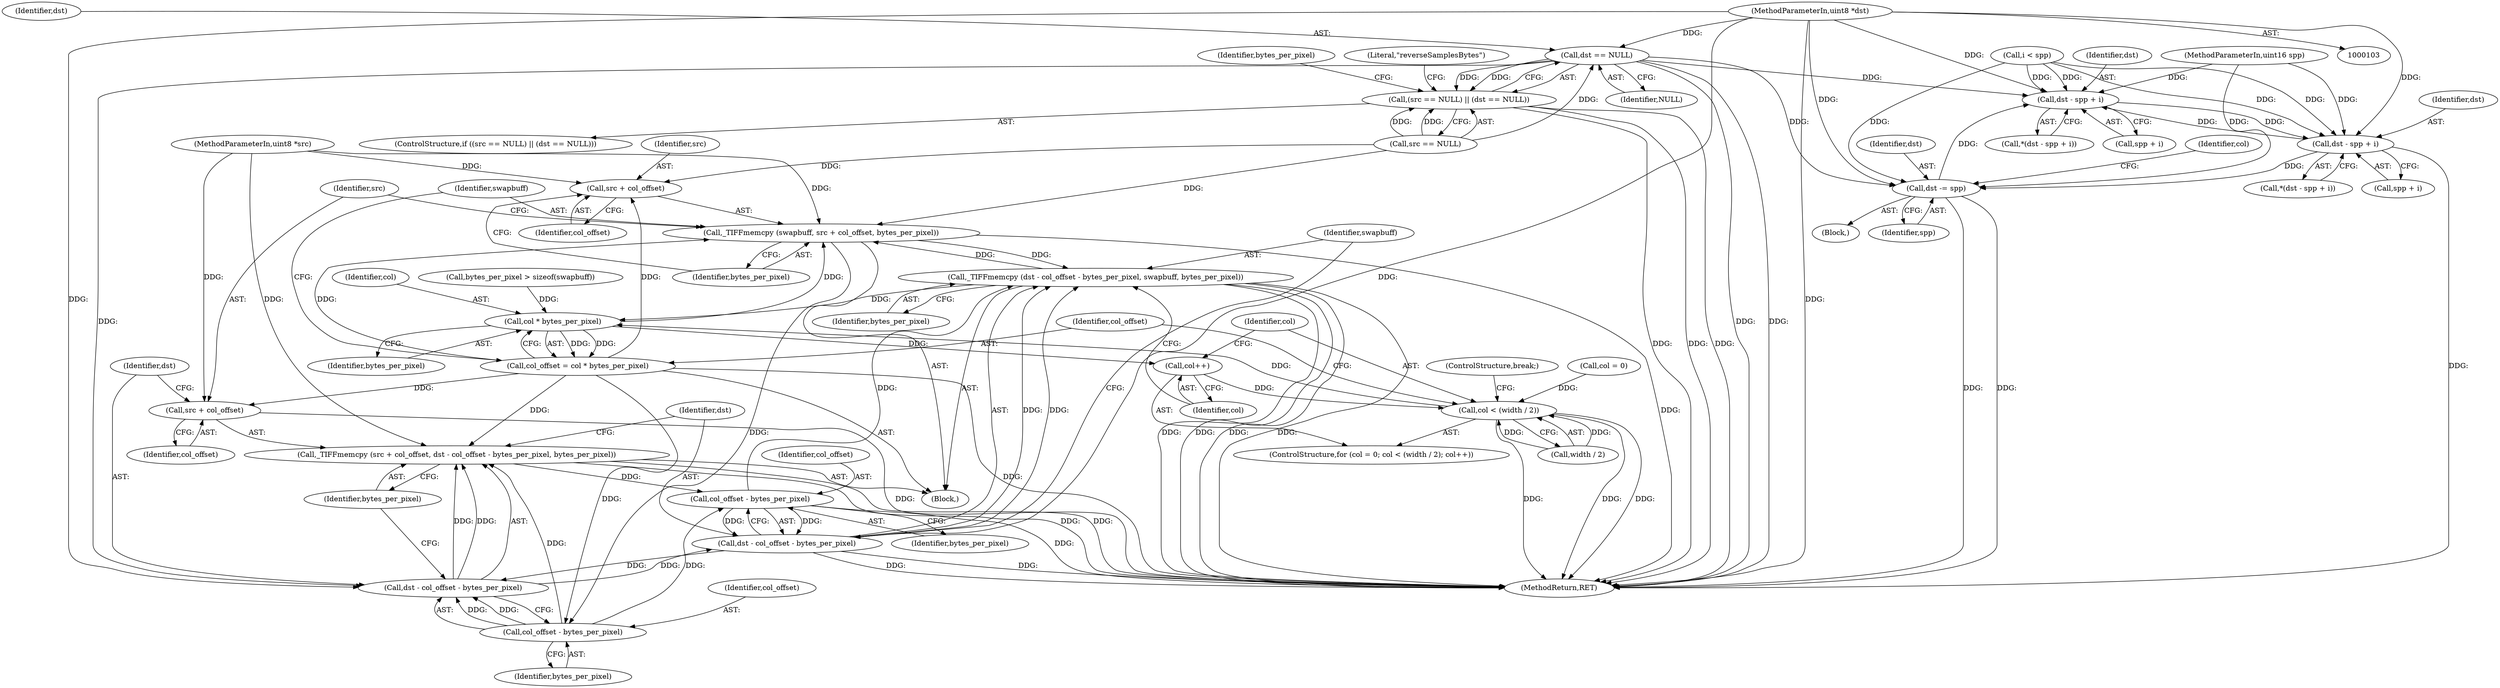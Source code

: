 digraph "0_libtiff_83a4b92815ea04969d494416eaae3d4c6b338e4a#diff-c8b4b355f9b5c06d585b23138e1c185f_6@pointer" {
"1000108" [label="(MethodParameterIn,uint8 *dst)"];
"1000121" [label="(Call,dst == NULL)"];
"1000117" [label="(Call,(src == NULL) || (dst == NULL))"];
"1000186" [label="(Call,dst - col_offset - bytes_per_pixel)"];
"1000182" [label="(Call,_TIFFmemcpy (src + col_offset, dst - col_offset - bytes_per_pixel, bytes_per_pixel))"];
"1000195" [label="(Call,col_offset - bytes_per_pixel)"];
"1000193" [label="(Call,dst - col_offset - bytes_per_pixel)"];
"1000192" [label="(Call,_TIFFmemcpy (dst - col_offset - bytes_per_pixel, swapbuff, bytes_per_pixel))"];
"1000173" [label="(Call,col * bytes_per_pixel)"];
"1000168" [label="(Call,col++)"];
"1000163" [label="(Call,col < (width / 2))"];
"1000171" [label="(Call,col_offset = col * bytes_per_pixel)"];
"1000176" [label="(Call,_TIFFmemcpy (swapbuff, src + col_offset, bytes_per_pixel))"];
"1000188" [label="(Call,col_offset - bytes_per_pixel)"];
"1000178" [label="(Call,src + col_offset)"];
"1000183" [label="(Call,src + col_offset)"];
"1000233" [label="(Call,dst - spp + i)"];
"1000240" [label="(Call,dst - spp + i)"];
"1000246" [label="(Call,dst -= spp)"];
"1000108" [label="(MethodParameterIn,uint8 *dst)"];
"1000116" [label="(ControlStructure,if ((src == NULL) || (dst == NULL)))"];
"1000189" [label="(Identifier,col_offset)"];
"1000184" [label="(Identifier,src)"];
"1000247" [label="(Identifier,dst)"];
"1000117" [label="(Call,(src == NULL) || (dst == NULL))"];
"1000182" [label="(Call,_TIFFmemcpy (src + col_offset, dst - col_offset - bytes_per_pixel, bytes_per_pixel))"];
"1000170" [label="(Block,)"];
"1000199" [label="(Identifier,bytes_per_pixel)"];
"1000163" [label="(Call,col < (width / 2))"];
"1000179" [label="(Identifier,src)"];
"1000235" [label="(Call,spp + i)"];
"1000232" [label="(Call,*(dst - spp + i))"];
"1000197" [label="(Identifier,bytes_per_pixel)"];
"1000242" [label="(Call,spp + i)"];
"1000180" [label="(Identifier,col_offset)"];
"1000194" [label="(Identifier,dst)"];
"1000196" [label="(Identifier,col_offset)"];
"1000212" [label="(Identifier,col)"];
"1000174" [label="(Identifier,col)"];
"1000240" [label="(Call,dst - spp + i)"];
"1000213" [label="(Block,)"];
"1000118" [label="(Call,src == NULL)"];
"1000140" [label="(Call,bytes_per_pixel > sizeof(swapbuff))"];
"1000178" [label="(Call,src + col_offset)"];
"1000193" [label="(Call,dst - col_offset - bytes_per_pixel)"];
"1000191" [label="(Identifier,bytes_per_pixel)"];
"1000123" [label="(Identifier,NULL)"];
"1000173" [label="(Call,col * bytes_per_pixel)"];
"1000190" [label="(Identifier,bytes_per_pixel)"];
"1000186" [label="(Call,dst - col_offset - bytes_per_pixel)"];
"1000176" [label="(Call,_TIFFmemcpy (swapbuff, src + col_offset, bytes_per_pixel))"];
"1000187" [label="(Identifier,dst)"];
"1000131" [label="(Identifier,bytes_per_pixel)"];
"1000168" [label="(Call,col++)"];
"1000241" [label="(Identifier,dst)"];
"1000200" [label="(ControlStructure,break;)"];
"1000159" [label="(ControlStructure,for (col = 0; col < (width / 2); col++))"];
"1000246" [label="(Call,dst -= spp)"];
"1000165" [label="(Call,width / 2)"];
"1000175" [label="(Identifier,bytes_per_pixel)"];
"1000198" [label="(Identifier,swapbuff)"];
"1000259" [label="(MethodReturn,RET)"];
"1000192" [label="(Call,_TIFFmemcpy (dst - col_offset - bytes_per_pixel, swapbuff, bytes_per_pixel))"];
"1000183" [label="(Call,src + col_offset)"];
"1000195" [label="(Call,col_offset - bytes_per_pixel)"];
"1000172" [label="(Identifier,col_offset)"];
"1000239" [label="(Call,*(dst - spp + i))"];
"1000218" [label="(Call,i < spp)"];
"1000107" [label="(MethodParameterIn,uint8 *src)"];
"1000185" [label="(Identifier,col_offset)"];
"1000181" [label="(Identifier,bytes_per_pixel)"];
"1000177" [label="(Identifier,swapbuff)"];
"1000233" [label="(Call,dst - spp + i)"];
"1000234" [label="(Identifier,dst)"];
"1000171" [label="(Call,col_offset = col * bytes_per_pixel)"];
"1000122" [label="(Identifier,dst)"];
"1000169" [label="(Identifier,col)"];
"1000164" [label="(Identifier,col)"];
"1000160" [label="(Call,col = 0)"];
"1000248" [label="(Identifier,spp)"];
"1000126" [label="(Literal,\"reverseSamplesBytes\")"];
"1000104" [label="(MethodParameterIn,uint16 spp)"];
"1000121" [label="(Call,dst == NULL)"];
"1000188" [label="(Call,col_offset - bytes_per_pixel)"];
"1000108" -> "1000103"  [label="AST: "];
"1000108" -> "1000259"  [label="DDG: "];
"1000108" -> "1000121"  [label="DDG: "];
"1000108" -> "1000186"  [label="DDG: "];
"1000108" -> "1000193"  [label="DDG: "];
"1000108" -> "1000233"  [label="DDG: "];
"1000108" -> "1000240"  [label="DDG: "];
"1000108" -> "1000246"  [label="DDG: "];
"1000121" -> "1000117"  [label="AST: "];
"1000121" -> "1000123"  [label="CFG: "];
"1000122" -> "1000121"  [label="AST: "];
"1000123" -> "1000121"  [label="AST: "];
"1000117" -> "1000121"  [label="CFG: "];
"1000121" -> "1000259"  [label="DDG: "];
"1000121" -> "1000259"  [label="DDG: "];
"1000121" -> "1000117"  [label="DDG: "];
"1000121" -> "1000117"  [label="DDG: "];
"1000118" -> "1000121"  [label="DDG: "];
"1000121" -> "1000186"  [label="DDG: "];
"1000121" -> "1000233"  [label="DDG: "];
"1000121" -> "1000246"  [label="DDG: "];
"1000117" -> "1000116"  [label="AST: "];
"1000117" -> "1000118"  [label="CFG: "];
"1000118" -> "1000117"  [label="AST: "];
"1000126" -> "1000117"  [label="CFG: "];
"1000131" -> "1000117"  [label="CFG: "];
"1000117" -> "1000259"  [label="DDG: "];
"1000117" -> "1000259"  [label="DDG: "];
"1000117" -> "1000259"  [label="DDG: "];
"1000118" -> "1000117"  [label="DDG: "];
"1000118" -> "1000117"  [label="DDG: "];
"1000186" -> "1000182"  [label="AST: "];
"1000186" -> "1000188"  [label="CFG: "];
"1000187" -> "1000186"  [label="AST: "];
"1000188" -> "1000186"  [label="AST: "];
"1000191" -> "1000186"  [label="CFG: "];
"1000186" -> "1000182"  [label="DDG: "];
"1000186" -> "1000182"  [label="DDG: "];
"1000193" -> "1000186"  [label="DDG: "];
"1000188" -> "1000186"  [label="DDG: "];
"1000188" -> "1000186"  [label="DDG: "];
"1000186" -> "1000193"  [label="DDG: "];
"1000182" -> "1000170"  [label="AST: "];
"1000182" -> "1000191"  [label="CFG: "];
"1000183" -> "1000182"  [label="AST: "];
"1000191" -> "1000182"  [label="AST: "];
"1000194" -> "1000182"  [label="CFG: "];
"1000182" -> "1000259"  [label="DDG: "];
"1000182" -> "1000259"  [label="DDG: "];
"1000107" -> "1000182"  [label="DDG: "];
"1000171" -> "1000182"  [label="DDG: "];
"1000188" -> "1000182"  [label="DDG: "];
"1000182" -> "1000195"  [label="DDG: "];
"1000195" -> "1000193"  [label="AST: "];
"1000195" -> "1000197"  [label="CFG: "];
"1000196" -> "1000195"  [label="AST: "];
"1000197" -> "1000195"  [label="AST: "];
"1000193" -> "1000195"  [label="CFG: "];
"1000195" -> "1000259"  [label="DDG: "];
"1000195" -> "1000193"  [label="DDG: "];
"1000195" -> "1000193"  [label="DDG: "];
"1000188" -> "1000195"  [label="DDG: "];
"1000195" -> "1000192"  [label="DDG: "];
"1000193" -> "1000192"  [label="AST: "];
"1000194" -> "1000193"  [label="AST: "];
"1000198" -> "1000193"  [label="CFG: "];
"1000193" -> "1000259"  [label="DDG: "];
"1000193" -> "1000259"  [label="DDG: "];
"1000193" -> "1000192"  [label="DDG: "];
"1000193" -> "1000192"  [label="DDG: "];
"1000192" -> "1000170"  [label="AST: "];
"1000192" -> "1000199"  [label="CFG: "];
"1000198" -> "1000192"  [label="AST: "];
"1000199" -> "1000192"  [label="AST: "];
"1000169" -> "1000192"  [label="CFG: "];
"1000192" -> "1000259"  [label="DDG: "];
"1000192" -> "1000259"  [label="DDG: "];
"1000192" -> "1000259"  [label="DDG: "];
"1000192" -> "1000259"  [label="DDG: "];
"1000192" -> "1000173"  [label="DDG: "];
"1000192" -> "1000176"  [label="DDG: "];
"1000176" -> "1000192"  [label="DDG: "];
"1000173" -> "1000171"  [label="AST: "];
"1000173" -> "1000175"  [label="CFG: "];
"1000174" -> "1000173"  [label="AST: "];
"1000175" -> "1000173"  [label="AST: "];
"1000171" -> "1000173"  [label="CFG: "];
"1000173" -> "1000168"  [label="DDG: "];
"1000173" -> "1000171"  [label="DDG: "];
"1000173" -> "1000171"  [label="DDG: "];
"1000163" -> "1000173"  [label="DDG: "];
"1000140" -> "1000173"  [label="DDG: "];
"1000173" -> "1000176"  [label="DDG: "];
"1000168" -> "1000159"  [label="AST: "];
"1000168" -> "1000169"  [label="CFG: "];
"1000169" -> "1000168"  [label="AST: "];
"1000164" -> "1000168"  [label="CFG: "];
"1000168" -> "1000163"  [label="DDG: "];
"1000163" -> "1000159"  [label="AST: "];
"1000163" -> "1000165"  [label="CFG: "];
"1000164" -> "1000163"  [label="AST: "];
"1000165" -> "1000163"  [label="AST: "];
"1000172" -> "1000163"  [label="CFG: "];
"1000200" -> "1000163"  [label="CFG: "];
"1000163" -> "1000259"  [label="DDG: "];
"1000163" -> "1000259"  [label="DDG: "];
"1000163" -> "1000259"  [label="DDG: "];
"1000160" -> "1000163"  [label="DDG: "];
"1000165" -> "1000163"  [label="DDG: "];
"1000165" -> "1000163"  [label="DDG: "];
"1000171" -> "1000170"  [label="AST: "];
"1000172" -> "1000171"  [label="AST: "];
"1000177" -> "1000171"  [label="CFG: "];
"1000171" -> "1000259"  [label="DDG: "];
"1000171" -> "1000176"  [label="DDG: "];
"1000171" -> "1000178"  [label="DDG: "];
"1000171" -> "1000183"  [label="DDG: "];
"1000171" -> "1000188"  [label="DDG: "];
"1000176" -> "1000170"  [label="AST: "];
"1000176" -> "1000181"  [label="CFG: "];
"1000177" -> "1000176"  [label="AST: "];
"1000178" -> "1000176"  [label="AST: "];
"1000181" -> "1000176"  [label="AST: "];
"1000184" -> "1000176"  [label="CFG: "];
"1000176" -> "1000259"  [label="DDG: "];
"1000118" -> "1000176"  [label="DDG: "];
"1000107" -> "1000176"  [label="DDG: "];
"1000176" -> "1000188"  [label="DDG: "];
"1000188" -> "1000190"  [label="CFG: "];
"1000189" -> "1000188"  [label="AST: "];
"1000190" -> "1000188"  [label="AST: "];
"1000178" -> "1000180"  [label="CFG: "];
"1000179" -> "1000178"  [label="AST: "];
"1000180" -> "1000178"  [label="AST: "];
"1000181" -> "1000178"  [label="CFG: "];
"1000118" -> "1000178"  [label="DDG: "];
"1000107" -> "1000178"  [label="DDG: "];
"1000183" -> "1000185"  [label="CFG: "];
"1000184" -> "1000183"  [label="AST: "];
"1000185" -> "1000183"  [label="AST: "];
"1000187" -> "1000183"  [label="CFG: "];
"1000183" -> "1000259"  [label="DDG: "];
"1000107" -> "1000183"  [label="DDG: "];
"1000233" -> "1000232"  [label="AST: "];
"1000233" -> "1000235"  [label="CFG: "];
"1000234" -> "1000233"  [label="AST: "];
"1000235" -> "1000233"  [label="AST: "];
"1000232" -> "1000233"  [label="CFG: "];
"1000240" -> "1000233"  [label="DDG: "];
"1000246" -> "1000233"  [label="DDG: "];
"1000218" -> "1000233"  [label="DDG: "];
"1000218" -> "1000233"  [label="DDG: "];
"1000104" -> "1000233"  [label="DDG: "];
"1000233" -> "1000240"  [label="DDG: "];
"1000240" -> "1000239"  [label="AST: "];
"1000240" -> "1000242"  [label="CFG: "];
"1000241" -> "1000240"  [label="AST: "];
"1000242" -> "1000240"  [label="AST: "];
"1000239" -> "1000240"  [label="CFG: "];
"1000240" -> "1000259"  [label="DDG: "];
"1000104" -> "1000240"  [label="DDG: "];
"1000218" -> "1000240"  [label="DDG: "];
"1000218" -> "1000240"  [label="DDG: "];
"1000240" -> "1000246"  [label="DDG: "];
"1000246" -> "1000213"  [label="AST: "];
"1000246" -> "1000248"  [label="CFG: "];
"1000247" -> "1000246"  [label="AST: "];
"1000248" -> "1000246"  [label="AST: "];
"1000212" -> "1000246"  [label="CFG: "];
"1000246" -> "1000259"  [label="DDG: "];
"1000246" -> "1000259"  [label="DDG: "];
"1000218" -> "1000246"  [label="DDG: "];
"1000104" -> "1000246"  [label="DDG: "];
}
